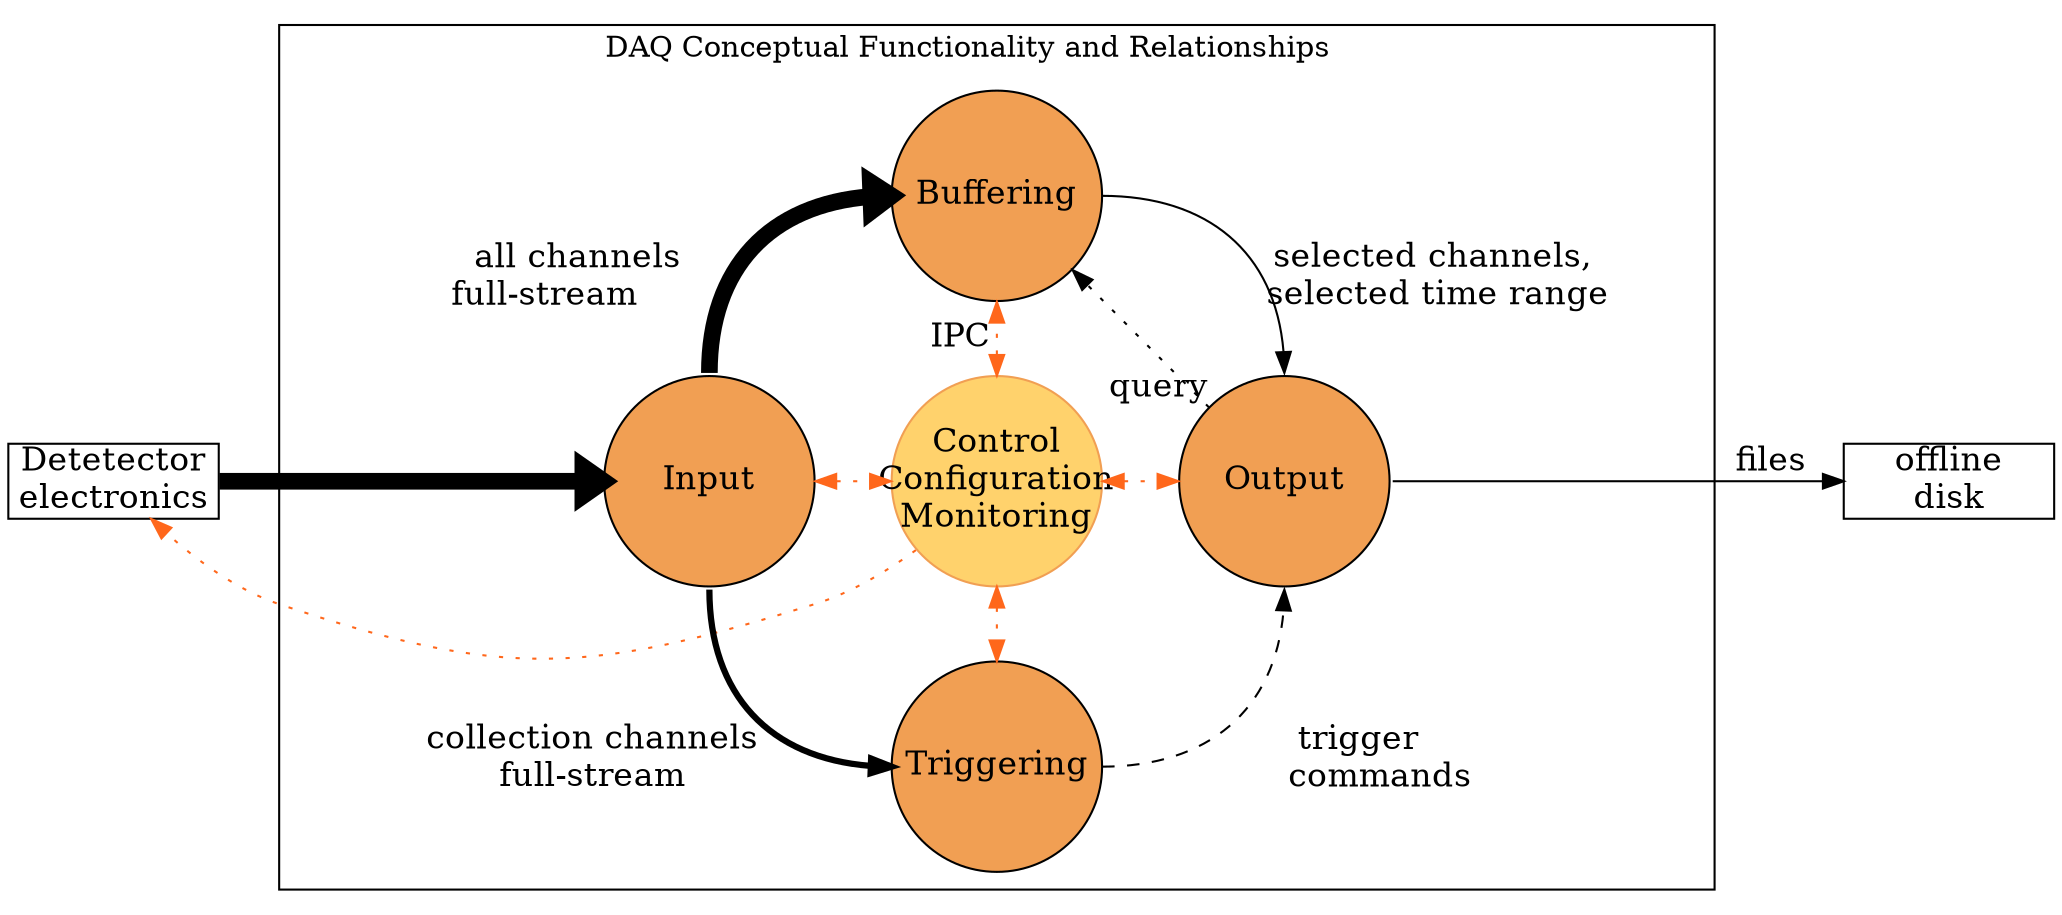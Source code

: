 digraph top {
        rankdir=LR;
        compound=true;
        
        graph[layout=dot,splines=true];
        node[shape=circle,width=1.4, fixedsize=true,fontsize=16];
        edge[fontsize=16];
        ce[label="Detetector\nelectronics",shape=box];
        out[label="offline\ndisk",shape=box];
        node[style=filled,fillcolor="#f19f53"]
        subgraph cluster_daq {
                rc[color="#f19f53",fillcolor="#ffd26c",label="Control\nConfiguration\nMonitoring"];
                recv[label="Input"];
                buf[label="Buffering"];
                trig[label="Triggering"];
                eb[label="Output"];
                # crazy spacing to make subgraph frame encompase edge labels
                label="                                 DAQ Conceptual Functionality and Relationships                                       ";
        }


        

        ce->recv[penwidth=8];
        recv:n->buf:w[penwidth=8,xlabel="all channels     \nfull-stream           "];
        recv:s->trig:w[penwidth=3,xlabel="collection channels\nfull-stream"];
        buf:e->eb:n[xlabel="  selected channels,\n   selected time range"];
        trig:e->eb:s[style=dashed,xlabel=" trigger\n     commands"];
        eb->buf[style=dotted, constraint=false,taillabel="query"];

        eb:e->out:w[label="files"];

        # orange="#ff671b"
        # navy="#003b71"
        # sky="#7daed3"

        # Run Control connections
        edge[color="#ff671b", style=dotted, dir=both];
        recv->rc[];
        rc->eb;
        edge[constraint=false, style=dotted];
        rc->trig
        rc->buf[label="IPC  "];
        edge[dir=forward];
        rc->ce;
        
}
